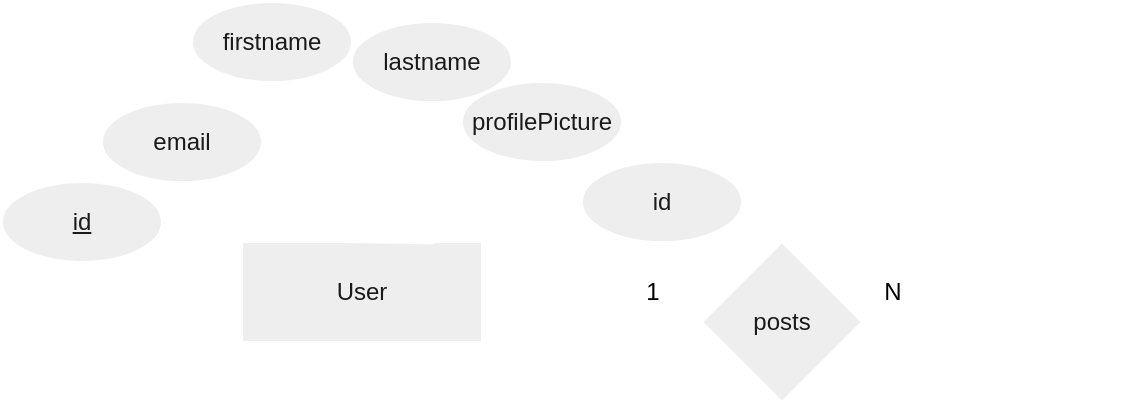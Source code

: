 <mxfile version="28.2.3">
  <diagram name="Page-1" id="M1b_SSH262KM_gCrv3iD">
    <mxGraphModel dx="757" dy="522" grid="1" gridSize="10" guides="1" tooltips="1" connect="1" arrows="1" fold="1" page="1" pageScale="1" pageWidth="1600" pageHeight="1200" background="light-dark(#FFFFFF,#FFFFFF)" math="0" shadow="0">
      <root>
        <mxCell id="0" />
        <mxCell id="1" parent="0" />
        <mxCell id="Ds--RXpLd-UvwMyHQC07-1" value="&lt;span style=&quot;&quot;&gt;User&lt;/span&gt;" style="rounded=0;whiteSpace=wrap;html=1;fillColor=#EEEEEE;strokeColor=#FFFFFF;fontColor=#1A1A1A;labelBackgroundColor=none;" parent="1" vertex="1">
          <mxGeometry x="370" y="310" width="120" height="50" as="geometry" />
        </mxCell>
        <mxCell id="5pMmQ2T5jr19oePLC_a3-2" value="" style="endArrow=none;html=1;rounded=0;exitX=-0.004;exitY=0.162;exitDx=0;exitDy=0;exitPerimeter=0;strokeColor=#FFFFFF;fontColor=default;labelBackgroundColor=none;" edge="1" parent="1" source="Ds--RXpLd-UvwMyHQC07-1" target="5pMmQ2T5jr19oePLC_a3-3">
          <mxGeometry width="50" height="50" relative="1" as="geometry">
            <mxPoint x="400" y="350" as="sourcePoint" />
            <mxPoint x="430" y="240" as="targetPoint" />
          </mxGeometry>
        </mxCell>
        <mxCell id="5pMmQ2T5jr19oePLC_a3-3" value="&lt;u&gt;id&lt;/u&gt;" style="ellipse;whiteSpace=wrap;html=1;strokeColor=#FFFFFF;fontColor=#1A1A1A;fillColor=#EEEEEE;labelBackgroundColor=none;" vertex="1" parent="1">
          <mxGeometry x="250" y="280" width="80" height="40" as="geometry" />
        </mxCell>
        <mxCell id="5pMmQ2T5jr19oePLC_a3-4" value="email" style="ellipse;whiteSpace=wrap;html=1;strokeColor=#FFFFFF;fontColor=#1A1A1A;fillColor=#EEEEEE;labelBackgroundColor=none;" vertex="1" parent="1">
          <mxGeometry x="300" y="240" width="80" height="40" as="geometry" />
        </mxCell>
        <mxCell id="5pMmQ2T5jr19oePLC_a3-5" value="firstname" style="ellipse;whiteSpace=wrap;html=1;strokeColor=#FFFFFF;fontColor=#1A1A1A;fillColor=#EEEEEE;labelBackgroundColor=none;" vertex="1" parent="1">
          <mxGeometry x="345" y="190" width="80" height="40" as="geometry" />
        </mxCell>
        <mxCell id="5pMmQ2T5jr19oePLC_a3-7" value="lastname" style="ellipse;whiteSpace=wrap;html=1;strokeColor=#FFFFFF;fontColor=#1A1A1A;fillColor=#EEEEEE;labelBackgroundColor=none;" vertex="1" parent="1">
          <mxGeometry x="425" y="200" width="80" height="40" as="geometry" />
        </mxCell>
        <mxCell id="5pMmQ2T5jr19oePLC_a3-8" value="profilePicture" style="ellipse;whiteSpace=wrap;html=1;strokeColor=#FFFFFF;fontColor=#1A1A1A;fillColor=#EEEEEE;labelBackgroundColor=none;" vertex="1" parent="1">
          <mxGeometry x="480" y="230" width="80" height="40" as="geometry" />
        </mxCell>
        <mxCell id="5pMmQ2T5jr19oePLC_a3-10" value="" style="endArrow=none;html=1;rounded=0;exitX=0;exitY=1;exitDx=0;exitDy=0;strokeColor=#FFFFFF;fontColor=default;labelBackgroundColor=none;" edge="1" parent="1" source="5pMmQ2T5jr19oePLC_a3-8">
          <mxGeometry width="50" height="50" relative="1" as="geometry">
            <mxPoint x="400" y="370" as="sourcePoint" />
            <mxPoint x="460" y="309" as="targetPoint" />
            <Array as="points" />
          </mxGeometry>
        </mxCell>
        <mxCell id="5pMmQ2T5jr19oePLC_a3-11" value="" style="endArrow=none;html=1;rounded=0;entryX=0.315;entryY=1;entryDx=0;entryDy=0;entryPerimeter=0;strokeColor=#FFFFFF;fontColor=default;labelBackgroundColor=none;" edge="1" parent="1" target="5pMmQ2T5jr19oePLC_a3-7">
          <mxGeometry width="50" height="50" relative="1" as="geometry">
            <mxPoint x="440" y="309" as="sourcePoint" />
            <mxPoint x="450" y="320" as="targetPoint" />
          </mxGeometry>
        </mxCell>
        <mxCell id="5pMmQ2T5jr19oePLC_a3-12" value="" style="endArrow=none;html=1;rounded=0;entryX=0.8;entryY=0.013;entryDx=0;entryDy=0;entryPerimeter=0;strokeColor=#FFFFFF;fontColor=default;labelBackgroundColor=none;" edge="1" parent="1" source="5pMmQ2T5jr19oePLC_a3-5" target="Ds--RXpLd-UvwMyHQC07-1">
          <mxGeometry width="50" height="50" relative="1" as="geometry">
            <mxPoint x="400" y="370" as="sourcePoint" />
            <mxPoint x="450" y="320" as="targetPoint" />
            <Array as="points">
              <mxPoint x="420" y="310" />
            </Array>
          </mxGeometry>
        </mxCell>
        <mxCell id="5pMmQ2T5jr19oePLC_a3-13" value="" style="endArrow=none;html=1;rounded=0;entryX=0.211;entryY=-0.06;entryDx=0;entryDy=0;entryPerimeter=0;strokeColor=#FFFFFF;fontColor=default;labelBackgroundColor=none;" edge="1" parent="1" source="5pMmQ2T5jr19oePLC_a3-4" target="Ds--RXpLd-UvwMyHQC07-1">
          <mxGeometry width="50" height="50" relative="1" as="geometry">
            <mxPoint x="400" y="370" as="sourcePoint" />
            <mxPoint x="450" y="320" as="targetPoint" />
          </mxGeometry>
        </mxCell>
        <mxCell id="5pMmQ2T5jr19oePLC_a3-16" value="id" style="ellipse;whiteSpace=wrap;html=1;strokeColor=#FFFFFF;fontColor=#1A1A1A;fillColor=#EEEEEE;labelBackgroundColor=none;" vertex="1" parent="1">
          <mxGeometry x="540" y="270" width="80" height="40" as="geometry" />
        </mxCell>
        <mxCell id="5pMmQ2T5jr19oePLC_a3-17" value="" style="endArrow=none;html=1;rounded=0;entryX=0;entryY=1;entryDx=0;entryDy=0;exitX=1;exitY=0.25;exitDx=0;exitDy=0;strokeColor=#FFFFFF;fontColor=default;labelBackgroundColor=none;" edge="1" parent="1" source="Ds--RXpLd-UvwMyHQC07-1" target="5pMmQ2T5jr19oePLC_a3-16">
          <mxGeometry width="50" height="50" relative="1" as="geometry">
            <mxPoint x="430" y="390" as="sourcePoint" />
            <mxPoint x="480" y="340" as="targetPoint" />
          </mxGeometry>
        </mxCell>
        <mxCell id="5pMmQ2T5jr19oePLC_a3-18" value="" style="endArrow=none;html=1;rounded=0;entryX=1;entryY=0.5;entryDx=0;entryDy=0;exitX=0;exitY=0.5;exitDx=0;exitDy=0;strokeColor=#FFFFFF;fontColor=default;labelBackgroundColor=none;" edge="1" parent="1" source="5pMmQ2T5jr19oePLC_a3-19" target="Ds--RXpLd-UvwMyHQC07-1">
          <mxGeometry width="50" height="50" relative="1" as="geometry">
            <mxPoint x="590" y="350" as="sourcePoint" />
            <mxPoint x="480" y="340" as="targetPoint" />
          </mxGeometry>
        </mxCell>
        <mxCell id="5pMmQ2T5jr19oePLC_a3-19" value="posts" style="rhombus;whiteSpace=wrap;html=1;strokeColor=#FFFFFF;fontColor=#1A1A1A;fillColor=#EEEEEE;labelBackgroundColor=none;" vertex="1" parent="1">
          <mxGeometry x="600" y="310" width="80" height="80" as="geometry" />
        </mxCell>
        <mxCell id="5pMmQ2T5jr19oePLC_a3-20" value="" style="endArrow=none;html=1;rounded=0;exitX=1;exitY=0.5;exitDx=0;exitDy=0;strokeColor=#FFFFFF;fontColor=default;labelBackgroundColor=none;" edge="1" parent="1" source="5pMmQ2T5jr19oePLC_a3-19">
          <mxGeometry width="50" height="50" relative="1" as="geometry">
            <mxPoint x="630" y="390" as="sourcePoint" />
            <mxPoint x="810" y="350" as="targetPoint" />
          </mxGeometry>
        </mxCell>
        <mxCell id="5pMmQ2T5jr19oePLC_a3-23" value="1" style="text;html=1;align=center;verticalAlign=middle;resizable=0;points=[];autosize=1;strokeColor=none;fillColor=none;fontColor=light-dark(#000000,#000000);" vertex="1" parent="1">
          <mxGeometry x="560" y="320" width="30" height="30" as="geometry" />
        </mxCell>
        <mxCell id="5pMmQ2T5jr19oePLC_a3-24" value="&lt;span style=&quot;caret-color: rgba(0, 0, 0, 0);&quot;&gt;N&lt;/span&gt;" style="text;html=1;align=center;verticalAlign=middle;resizable=0;points=[];autosize=1;strokeColor=none;fillColor=none;fontColor=light-dark(#000000,#000000);" vertex="1" parent="1">
          <mxGeometry x="680" y="320" width="30" height="30" as="geometry" />
        </mxCell>
      </root>
    </mxGraphModel>
  </diagram>
</mxfile>
